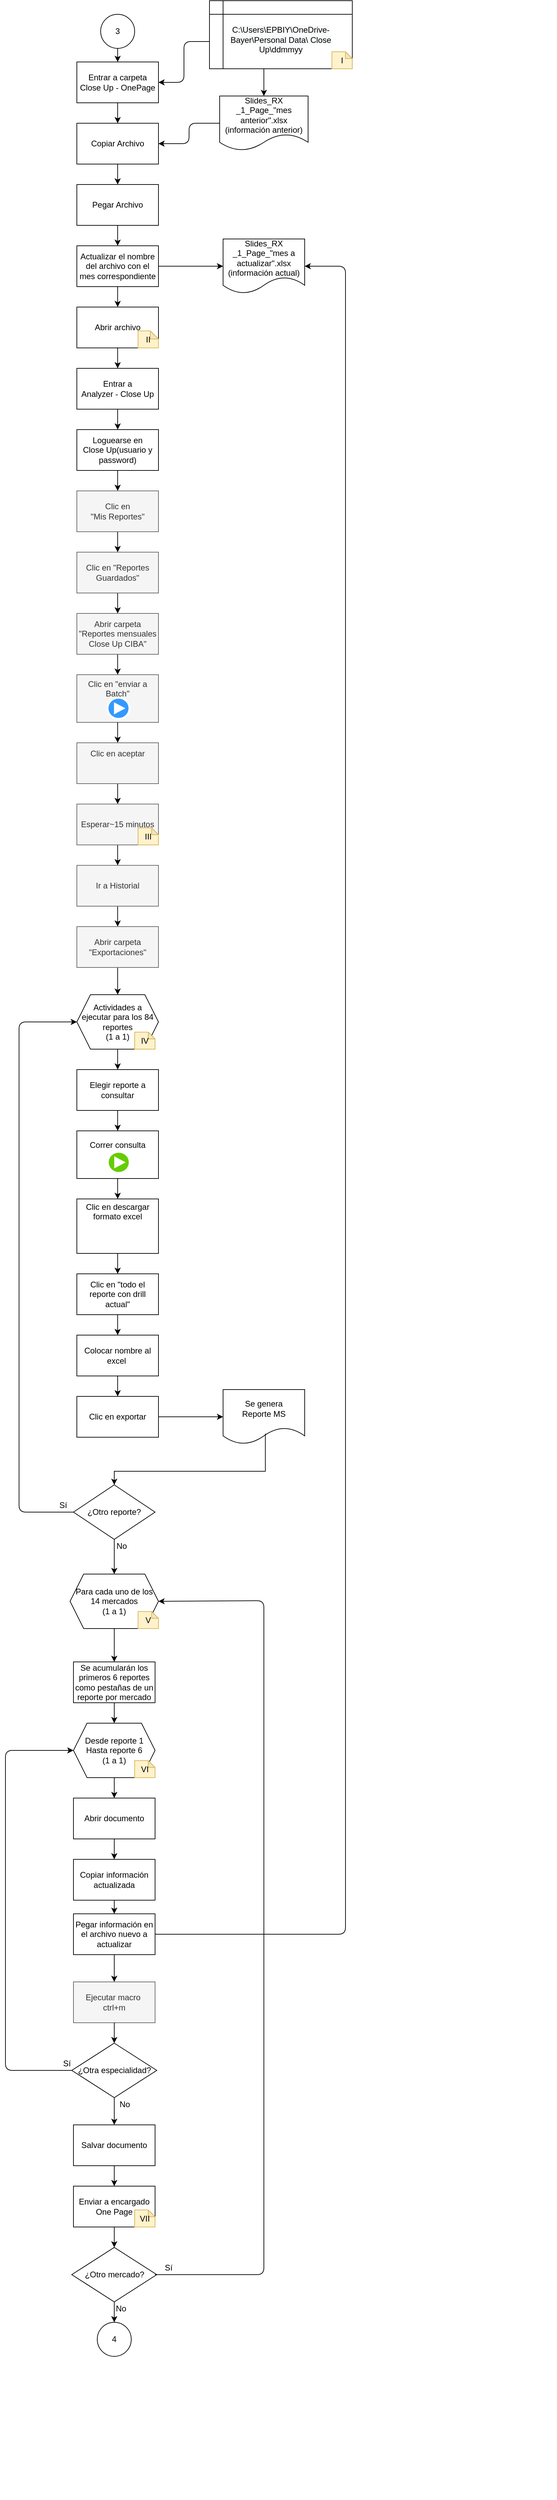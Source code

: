 <mxfile version="13.6.9" type="github">
  <diagram id="-NI7jD1zWgYqVaLlK_oN" name="Page-1">
    <mxGraphModel dx="925" dy="537" grid="1" gridSize="10" guides="1" tooltips="1" connect="1" arrows="1" fold="1" page="1" pageScale="1" pageWidth="1169" pageHeight="1654" math="0" shadow="0">
      <root>
        <mxCell id="0" />
        <mxCell id="1" parent="0" />
        <mxCell id="rOsCPLhGjKYMU-jZKiCi-13" value="" style="group;fillColor=#f5f5f5;strokeColor=#666666;fontColor=#333333;" parent="1" vertex="1" connectable="0">
          <mxGeometry x="165" y="1080" width="120" height="70" as="geometry" />
        </mxCell>
        <mxCell id="rOsCPLhGjKYMU-jZKiCi-7" value="Clic en &quot;enviar a Batch&quot;&lt;br&gt;&lt;br&gt;&lt;br&gt;" style="whiteSpace=wrap;html=1;fillColor=#f5f5f5;strokeColor=#666666;fontColor=#333333;" parent="rOsCPLhGjKYMU-jZKiCi-13" vertex="1">
          <mxGeometry width="120" height="70" as="geometry" />
        </mxCell>
        <mxCell id="rOsCPLhGjKYMU-jZKiCi-8" value="" style="shape=mxgraph.bpmn.shape;html=1;verticalLabelPosition=bottom;labelBackgroundColor=#ffffff;verticalAlign=top;align=center;perimeter=ellipsePerimeter;outlineConnect=0;outline=end;symbol=signal;rotation=90;strokeColor=#FFFFFF;fillColor=#3399FF;" parent="rOsCPLhGjKYMU-jZKiCi-13" vertex="1">
          <mxGeometry x="45.63" y="33.13" width="31.25" height="32.5" as="geometry" />
        </mxCell>
        <mxCell id="CPMlRQxNfgsovF9pAXsS-1" value="3&lt;br&gt;" style="ellipse;whiteSpace=wrap;html=1;aspect=fixed;" parent="1" vertex="1">
          <mxGeometry x="200" y="110" width="50" height="50" as="geometry" />
        </mxCell>
        <mxCell id="CPMlRQxNfgsovF9pAXsS-2" value="Entrar a carpeta Close Up - OnePage" style="whiteSpace=wrap;html=1;" parent="1" vertex="1">
          <mxGeometry x="165" y="180" width="120" height="60" as="geometry" />
        </mxCell>
        <mxCell id="CPMlRQxNfgsovF9pAXsS-6" value="Copiar Archivo" style="whiteSpace=wrap;html=1;" parent="1" vertex="1">
          <mxGeometry x="165" y="270" width="120" height="60" as="geometry" />
        </mxCell>
        <mxCell id="CPMlRQxNfgsovF9pAXsS-11" value="Slides_RX _1_Page_&quot;mes anterior&quot;.xlsx (información anterior)" style="shape=document;whiteSpace=wrap;html=1;boundedLbl=1;" parent="1" vertex="1">
          <mxGeometry x="375" y="230" width="130" height="80" as="geometry" />
        </mxCell>
        <mxCell id="CPMlRQxNfgsovF9pAXsS-12" value="" style="endArrow=classic;html=1;exitX=0.5;exitY=1;exitDx=0;exitDy=0;entryX=0.5;entryY=0;entryDx=0;entryDy=0;" parent="1" source="CPMlRQxNfgsovF9pAXsS-1" target="CPMlRQxNfgsovF9pAXsS-2" edge="1">
          <mxGeometry width="50" height="50" relative="1" as="geometry">
            <mxPoint x="380" y="320" as="sourcePoint" />
            <mxPoint x="430" y="270" as="targetPoint" />
          </mxGeometry>
        </mxCell>
        <mxCell id="CPMlRQxNfgsovF9pAXsS-13" value="" style="endArrow=classic;html=1;exitX=0.5;exitY=1;exitDx=0;exitDy=0;entryX=0.5;entryY=0;entryDx=0;entryDy=0;" parent="1" source="CPMlRQxNfgsovF9pAXsS-2" target="CPMlRQxNfgsovF9pAXsS-6" edge="1">
          <mxGeometry width="50" height="50" relative="1" as="geometry">
            <mxPoint x="380" y="320" as="sourcePoint" />
            <mxPoint x="430" y="270" as="targetPoint" />
          </mxGeometry>
        </mxCell>
        <mxCell id="CPMlRQxNfgsovF9pAXsS-14" value="" style="endArrow=classic;html=1;exitX=0.5;exitY=1;exitDx=0;exitDy=0;entryX=0.5;entryY=0;entryDx=0;entryDy=0;" parent="1" target="CPMlRQxNfgsovF9pAXsS-11" edge="1">
          <mxGeometry width="50" height="50" relative="1" as="geometry">
            <mxPoint x="440" y="190" as="sourcePoint" />
            <mxPoint x="430" y="270" as="targetPoint" />
          </mxGeometry>
        </mxCell>
        <mxCell id="CPMlRQxNfgsovF9pAXsS-20" value="" style="edgeStyle=elbowEdgeStyle;elbow=horizontal;endArrow=classic;html=1;exitX=0;exitY=0.5;exitDx=0;exitDy=0;entryX=1;entryY=0.5;entryDx=0;entryDy=0;" parent="1" target="CPMlRQxNfgsovF9pAXsS-2" edge="1">
          <mxGeometry width="50" height="50" relative="1" as="geometry">
            <mxPoint x="360" y="150" as="sourcePoint" />
            <mxPoint x="430" y="270" as="targetPoint" />
          </mxGeometry>
        </mxCell>
        <mxCell id="CPMlRQxNfgsovF9pAXsS-22" value="" style="edgeStyle=elbowEdgeStyle;elbow=horizontal;endArrow=classic;html=1;exitX=0;exitY=0.5;exitDx=0;exitDy=0;entryX=1;entryY=0.5;entryDx=0;entryDy=0;" parent="1" source="CPMlRQxNfgsovF9pAXsS-11" target="CPMlRQxNfgsovF9pAXsS-6" edge="1">
          <mxGeometry width="50" height="50" relative="1" as="geometry">
            <mxPoint x="370" y="160" as="sourcePoint" />
            <mxPoint x="295" y="220" as="targetPoint" />
          </mxGeometry>
        </mxCell>
        <mxCell id="CPMlRQxNfgsovF9pAXsS-23" value="Pegar Archivo" style="whiteSpace=wrap;html=1;" parent="1" vertex="1">
          <mxGeometry x="165" y="360" width="120" height="60" as="geometry" />
        </mxCell>
        <mxCell id="CPMlRQxNfgsovF9pAXsS-36" value="" style="edgeStyle=orthogonalEdgeStyle;orthogonalLoop=1;jettySize=auto;html=1;" parent="1" source="CPMlRQxNfgsovF9pAXsS-24" target="CPMlRQxNfgsovF9pAXsS-25" edge="1">
          <mxGeometry relative="1" as="geometry" />
        </mxCell>
        <mxCell id="CPMlRQxNfgsovF9pAXsS-24" value="Actualizar el nombre del archivo con el mes correspondiente" style="whiteSpace=wrap;html=1;" parent="1" vertex="1">
          <mxGeometry x="165" y="450" width="120" height="60" as="geometry" />
        </mxCell>
        <mxCell id="CPMlRQxNfgsovF9pAXsS-25" value="Slides_RX _1_Page_&quot;mes a actualizar&quot;.xlsx (información actual)" style="shape=document;whiteSpace=wrap;html=1;boundedLbl=1;" parent="1" vertex="1">
          <mxGeometry x="380" y="440" width="120" height="80" as="geometry" />
        </mxCell>
        <mxCell id="CPMlRQxNfgsovF9pAXsS-26" value="Abrir archivo" style="whiteSpace=wrap;html=1;" parent="1" vertex="1">
          <mxGeometry x="165" y="540" width="120" height="60" as="geometry" />
        </mxCell>
        <mxCell id="CPMlRQxNfgsovF9pAXsS-34" value="" style="edgeStyle=orthogonalEdgeStyle;orthogonalLoop=1;jettySize=auto;html=1;" parent="1" source="CPMlRQxNfgsovF9pAXsS-27" target="CPMlRQxNfgsovF9pAXsS-28" edge="1">
          <mxGeometry relative="1" as="geometry" />
        </mxCell>
        <mxCell id="CPMlRQxNfgsovF9pAXsS-27" value="Entrar a &lt;br&gt;Analyzer - Close Up" style="whiteSpace=wrap;html=1;" parent="1" vertex="1">
          <mxGeometry x="165" y="630" width="120" height="60" as="geometry" />
        </mxCell>
        <mxCell id="rOsCPLhGjKYMU-jZKiCi-2" value="" style="edgeStyle=orthogonalEdgeStyle;orthogonalLoop=1;jettySize=auto;html=1;" parent="1" source="CPMlRQxNfgsovF9pAXsS-28" target="rOsCPLhGjKYMU-jZKiCi-1" edge="1">
          <mxGeometry relative="1" as="geometry" />
        </mxCell>
        <mxCell id="CPMlRQxNfgsovF9pAXsS-28" value="Loguearse en &lt;br&gt;Close Up(usuario y password)" style="whiteSpace=wrap;html=1;" parent="1" vertex="1">
          <mxGeometry x="165" y="720" width="120" height="60" as="geometry" />
        </mxCell>
        <mxCell id="CPMlRQxNfgsovF9pAXsS-29" value="" style="endArrow=classic;html=1;exitX=0.5;exitY=1;exitDx=0;exitDy=0;entryX=0.5;entryY=0;entryDx=0;entryDy=0;" parent="1" source="CPMlRQxNfgsovF9pAXsS-6" target="CPMlRQxNfgsovF9pAXsS-23" edge="1">
          <mxGeometry width="50" height="50" relative="1" as="geometry">
            <mxPoint x="380" y="480" as="sourcePoint" />
            <mxPoint x="430" y="430" as="targetPoint" />
          </mxGeometry>
        </mxCell>
        <mxCell id="CPMlRQxNfgsovF9pAXsS-30" value="" style="endArrow=classic;html=1;exitX=0.5;exitY=1;exitDx=0;exitDy=0;" parent="1" source="CPMlRQxNfgsovF9pAXsS-23" target="CPMlRQxNfgsovF9pAXsS-24" edge="1">
          <mxGeometry width="50" height="50" relative="1" as="geometry">
            <mxPoint x="380" y="480" as="sourcePoint" />
            <mxPoint x="430" y="430" as="targetPoint" />
          </mxGeometry>
        </mxCell>
        <mxCell id="CPMlRQxNfgsovF9pAXsS-31" value="" style="endArrow=classic;html=1;exitX=0.5;exitY=1;exitDx=0;exitDy=0;entryX=0.5;entryY=0;entryDx=0;entryDy=0;" parent="1" source="CPMlRQxNfgsovF9pAXsS-24" target="CPMlRQxNfgsovF9pAXsS-26" edge="1">
          <mxGeometry width="50" height="50" relative="1" as="geometry">
            <mxPoint x="380" y="480" as="sourcePoint" />
            <mxPoint x="430" y="430" as="targetPoint" />
          </mxGeometry>
        </mxCell>
        <mxCell id="CPMlRQxNfgsovF9pAXsS-32" value="" style="endArrow=classic;html=1;exitX=0.5;exitY=1;exitDx=0;exitDy=0;entryX=0.5;entryY=0;entryDx=0;entryDy=0;" parent="1" source="CPMlRQxNfgsovF9pAXsS-26" target="CPMlRQxNfgsovF9pAXsS-27" edge="1">
          <mxGeometry width="50" height="50" relative="1" as="geometry">
            <mxPoint x="380" y="480" as="sourcePoint" />
            <mxPoint x="430" y="430" as="targetPoint" />
          </mxGeometry>
        </mxCell>
        <mxCell id="rOsCPLhGjKYMU-jZKiCi-4" value="" style="edgeStyle=orthogonalEdgeStyle;orthogonalLoop=1;jettySize=auto;html=1;" parent="1" source="rOsCPLhGjKYMU-jZKiCi-1" target="rOsCPLhGjKYMU-jZKiCi-3" edge="1">
          <mxGeometry relative="1" as="geometry" />
        </mxCell>
        <mxCell id="rOsCPLhGjKYMU-jZKiCi-1" value="Clic en &lt;br&gt;&quot;Mis Reportes&quot;" style="whiteSpace=wrap;html=1;fillColor=#f5f5f5;strokeColor=#666666;fontColor=#333333;" parent="1" vertex="1">
          <mxGeometry x="165" y="810" width="120" height="60" as="geometry" />
        </mxCell>
        <mxCell id="rOsCPLhGjKYMU-jZKiCi-6" value="" style="edgeStyle=orthogonalEdgeStyle;orthogonalLoop=1;jettySize=auto;html=1;" parent="1" source="rOsCPLhGjKYMU-jZKiCi-3" target="rOsCPLhGjKYMU-jZKiCi-5" edge="1">
          <mxGeometry relative="1" as="geometry" />
        </mxCell>
        <mxCell id="rOsCPLhGjKYMU-jZKiCi-3" value="Clic en &quot;Reportes Guardados&quot;" style="whiteSpace=wrap;html=1;fillColor=#f5f5f5;strokeColor=#666666;fontColor=#333333;" parent="1" vertex="1">
          <mxGeometry x="165" y="900" width="120" height="60" as="geometry" />
        </mxCell>
        <mxCell id="rOsCPLhGjKYMU-jZKiCi-12" value="" style="edgeStyle=orthogonalEdgeStyle;orthogonalLoop=1;jettySize=auto;html=1;" parent="1" source="rOsCPLhGjKYMU-jZKiCi-5" edge="1">
          <mxGeometry relative="1" as="geometry">
            <mxPoint x="225" y="1080" as="targetPoint" />
          </mxGeometry>
        </mxCell>
        <mxCell id="rOsCPLhGjKYMU-jZKiCi-5" value="Abrir carpeta &quot;Reportes mensuales Close Up CIBA&quot;" style="whiteSpace=wrap;html=1;fillColor=#f5f5f5;strokeColor=#666666;fontColor=#333333;" parent="1" vertex="1">
          <mxGeometry x="165" y="990" width="120" height="60" as="geometry" />
        </mxCell>
        <mxCell id="rOsCPLhGjKYMU-jZKiCi-38" value="" style="edgeStyle=orthogonalEdgeStyle;orthogonalLoop=1;jettySize=auto;html=1;" parent="1" source="rOsCPLhGjKYMU-jZKiCi-17" target="rOsCPLhGjKYMU-jZKiCi-37" edge="1">
          <mxGeometry relative="1" as="geometry" />
        </mxCell>
        <mxCell id="rOsCPLhGjKYMU-jZKiCi-17" value="Clic en aceptar&lt;br&gt;&lt;br&gt;&lt;br&gt;" style="whiteSpace=wrap;html=1;fillColor=#f5f5f5;strokeColor=#666666;fontColor=#333333;" parent="1" vertex="1">
          <mxGeometry x="165" y="1180" width="120" height="60" as="geometry" />
        </mxCell>
        <mxCell id="rOsCPLhGjKYMU-jZKiCi-30" value="" style="shape=image;html=1;verticalAlign=top;verticalLabelPosition=bottom;labelBackgroundColor=#ffffff;imageAspect=0;aspect=fixed;image=https://cdn3.iconfinder.com/data/icons/musthave/128/Check.png;strokeColor=#FFFFFF;fillColor=#3399FF;" parent="1" vertex="1">
          <mxGeometry x="211" y="1212" width="28" height="28" as="geometry" />
        </mxCell>
        <mxCell id="rOsCPLhGjKYMU-jZKiCi-35" value="" style="edgeStyle=orthogonalEdgeStyle;orthogonalLoop=1;jettySize=auto;html=1;" parent="1" source="rOsCPLhGjKYMU-jZKiCi-7" edge="1">
          <mxGeometry relative="1" as="geometry">
            <mxPoint x="225" y="1180" as="targetPoint" />
          </mxGeometry>
        </mxCell>
        <mxCell id="rOsCPLhGjKYMU-jZKiCi-40" value="" style="edgeStyle=orthogonalEdgeStyle;orthogonalLoop=1;jettySize=auto;html=1;" parent="1" source="rOsCPLhGjKYMU-jZKiCi-37" target="rOsCPLhGjKYMU-jZKiCi-39" edge="1">
          <mxGeometry relative="1" as="geometry" />
        </mxCell>
        <mxCell id="rOsCPLhGjKYMU-jZKiCi-37" value="Esperar~15 minutos" style="whiteSpace=wrap;html=1;fillColor=#f5f5f5;strokeColor=#666666;fontColor=#333333;" parent="1" vertex="1">
          <mxGeometry x="165" y="1270" width="120" height="60" as="geometry" />
        </mxCell>
        <mxCell id="rOsCPLhGjKYMU-jZKiCi-42" value="" style="edgeStyle=orthogonalEdgeStyle;orthogonalLoop=1;jettySize=auto;html=1;" parent="1" source="rOsCPLhGjKYMU-jZKiCi-39" target="rOsCPLhGjKYMU-jZKiCi-41" edge="1">
          <mxGeometry relative="1" as="geometry" />
        </mxCell>
        <mxCell id="rOsCPLhGjKYMU-jZKiCi-39" value="Ir a Historial" style="whiteSpace=wrap;html=1;fillColor=#f5f5f5;strokeColor=#666666;fontColor=#333333;" parent="1" vertex="1">
          <mxGeometry x="165" y="1360" width="120" height="60" as="geometry" />
        </mxCell>
        <mxCell id="rOsCPLhGjKYMU-jZKiCi-99" value="" style="edgeStyle=orthogonalEdgeStyle;rounded=0;orthogonalLoop=1;jettySize=auto;html=1;" parent="1" source="rOsCPLhGjKYMU-jZKiCi-41" target="rOsCPLhGjKYMU-jZKiCi-98" edge="1">
          <mxGeometry relative="1" as="geometry" />
        </mxCell>
        <mxCell id="rOsCPLhGjKYMU-jZKiCi-41" value="Abrir carpeta &quot;Exportaciones&quot;" style="whiteSpace=wrap;html=1;fillColor=#f5f5f5;strokeColor=#666666;fontColor=#333333;" parent="1" vertex="1">
          <mxGeometry x="165" y="1450" width="120" height="60" as="geometry" />
        </mxCell>
        <mxCell id="rOsCPLhGjKYMU-jZKiCi-56" value="" style="edgeStyle=orthogonalEdgeStyle;orthogonalLoop=1;jettySize=auto;html=1;" parent="1" source="rOsCPLhGjKYMU-jZKiCi-52" target="rOsCPLhGjKYMU-jZKiCi-54" edge="1">
          <mxGeometry relative="1" as="geometry" />
        </mxCell>
        <mxCell id="rOsCPLhGjKYMU-jZKiCi-70" value="" style="endArrow=classic;html=1;entryX=1;entryY=0.5;entryDx=0;entryDy=0;exitX=1;exitY=0.5;exitDx=0;exitDy=0;" parent="1" source="rOsCPLhGjKYMU-jZKiCi-68" target="CPMlRQxNfgsovF9pAXsS-25" edge="1">
          <mxGeometry width="50" height="50" relative="1" as="geometry">
            <mxPoint x="460" y="2520" as="sourcePoint" />
            <mxPoint x="640" y="480" as="targetPoint" />
            <Array as="points">
              <mxPoint x="560" y="2930" />
              <mxPoint x="560" y="480" />
            </Array>
          </mxGeometry>
        </mxCell>
        <mxCell id="rOsCPLhGjKYMU-jZKiCi-80" value="" style="endArrow=classic;html=1;entryX=0;entryY=0.5;entryDx=0;entryDy=0;exitX=0;exitY=0.5;exitDx=0;exitDy=0;" parent="1" source="rOsCPLhGjKYMU-jZKiCi-71" target="rOsCPLhGjKYMU-jZKiCi-98" edge="1">
          <mxGeometry width="50" height="50" relative="1" as="geometry">
            <mxPoint x="30" y="2690" as="sourcePoint" />
            <mxPoint x="130" y="1558.519" as="targetPoint" />
            <Array as="points">
              <mxPoint x="80" y="2310" />
              <mxPoint x="80" y="1590" />
            </Array>
          </mxGeometry>
        </mxCell>
        <mxCell id="rOsCPLhGjKYMU-jZKiCi-96" value="" style="group" parent="1" vertex="1" connectable="0">
          <mxGeometry x="165" y="2050" width="335" height="160" as="geometry" />
        </mxCell>
        <mxCell id="rOsCPLhGjKYMU-jZKiCi-54" value="Colocar nombre al excel&amp;nbsp;" style="whiteSpace=wrap;html=1;" parent="rOsCPLhGjKYMU-jZKiCi-96" vertex="1">
          <mxGeometry width="120" height="60" as="geometry" />
        </mxCell>
        <mxCell id="rOsCPLhGjKYMU-jZKiCi-57" value="Clic en exportar" style="whiteSpace=wrap;html=1;" parent="rOsCPLhGjKYMU-jZKiCi-96" vertex="1">
          <mxGeometry y="90" width="120" height="60" as="geometry" />
        </mxCell>
        <mxCell id="rOsCPLhGjKYMU-jZKiCi-58" value="" style="edgeStyle=orthogonalEdgeStyle;orthogonalLoop=1;jettySize=auto;html=1;" parent="rOsCPLhGjKYMU-jZKiCi-96" source="rOsCPLhGjKYMU-jZKiCi-54" target="rOsCPLhGjKYMU-jZKiCi-57" edge="1">
          <mxGeometry relative="1" as="geometry" />
        </mxCell>
        <mxCell id="rOsCPLhGjKYMU-jZKiCi-60" value="Se genera&lt;br&gt;Reporte MS" style="shape=document;whiteSpace=wrap;html=1;boundedLbl=1;" parent="rOsCPLhGjKYMU-jZKiCi-96" vertex="1">
          <mxGeometry x="215" y="80" width="120" height="80" as="geometry" />
        </mxCell>
        <mxCell id="rOsCPLhGjKYMU-jZKiCi-61" value="" style="edgeStyle=orthogonalEdgeStyle;orthogonalLoop=1;jettySize=auto;html=1;" parent="rOsCPLhGjKYMU-jZKiCi-96" source="rOsCPLhGjKYMU-jZKiCi-57" target="rOsCPLhGjKYMU-jZKiCi-60" edge="1">
          <mxGeometry relative="1" as="geometry" />
        </mxCell>
        <mxCell id="rOsCPLhGjKYMU-jZKiCi-97" value="" style="group" parent="1" vertex="1" connectable="0">
          <mxGeometry x="165" y="1660" width="120" height="360" as="geometry" />
        </mxCell>
        <mxCell id="rOsCPLhGjKYMU-jZKiCi-43" value="Elegir reporte a consultar" style="whiteSpace=wrap;html=1;" parent="rOsCPLhGjKYMU-jZKiCi-97" vertex="1">
          <mxGeometry width="120" height="60" as="geometry" />
        </mxCell>
        <mxCell id="rOsCPLhGjKYMU-jZKiCi-44" value="Correr consulta&lt;br&gt;&lt;br&gt;&lt;br&gt;" style="whiteSpace=wrap;html=1;" parent="rOsCPLhGjKYMU-jZKiCi-97" vertex="1">
          <mxGeometry y="90" width="120" height="70" as="geometry" />
        </mxCell>
        <mxCell id="rOsCPLhGjKYMU-jZKiCi-46" value="" style="edgeStyle=orthogonalEdgeStyle;orthogonalLoop=1;jettySize=auto;html=1;" parent="rOsCPLhGjKYMU-jZKiCi-97" source="rOsCPLhGjKYMU-jZKiCi-43" target="rOsCPLhGjKYMU-jZKiCi-44" edge="1">
          <mxGeometry relative="1" as="geometry" />
        </mxCell>
        <mxCell id="rOsCPLhGjKYMU-jZKiCi-48" value="" style="shape=mxgraph.bpmn.shape;html=1;verticalLabelPosition=bottom;labelBackgroundColor=#ffffff;verticalAlign=top;align=center;perimeter=ellipsePerimeter;outlineConnect=0;outline=end;symbol=signal;rotation=90;strokeColor=#FFFFFF;fillColor=#66CC00;" parent="rOsCPLhGjKYMU-jZKiCi-97" vertex="1">
          <mxGeometry x="46" y="120" width="31.25" height="32.5" as="geometry" />
        </mxCell>
        <mxCell id="rOsCPLhGjKYMU-jZKiCi-49" value="Clic en descargar formato excel&lt;br&gt;&lt;br&gt;&lt;br&gt;&lt;br&gt;" style="whiteSpace=wrap;html=1;" parent="rOsCPLhGjKYMU-jZKiCi-97" vertex="1">
          <mxGeometry y="190" width="120" height="80" as="geometry" />
        </mxCell>
        <mxCell id="rOsCPLhGjKYMU-jZKiCi-50" value="" style="edgeStyle=orthogonalEdgeStyle;orthogonalLoop=1;jettySize=auto;html=1;" parent="rOsCPLhGjKYMU-jZKiCi-97" source="rOsCPLhGjKYMU-jZKiCi-44" target="rOsCPLhGjKYMU-jZKiCi-49" edge="1">
          <mxGeometry relative="1" as="geometry" />
        </mxCell>
        <mxCell id="rOsCPLhGjKYMU-jZKiCi-51" value="" style="shape=image;html=1;verticalAlign=top;verticalLabelPosition=bottom;labelBackgroundColor=#ffffff;imageAspect=0;aspect=fixed;image=https://cdn4.iconfinder.com/data/icons/logos-and-brands/512/119_Excel_logo_logos-128.png;strokeColor=#FFFFFF;fillColor=#66CC00;" parent="rOsCPLhGjKYMU-jZKiCi-97" vertex="1">
          <mxGeometry x="44" y="230" width="30" height="30" as="geometry" />
        </mxCell>
        <mxCell id="rOsCPLhGjKYMU-jZKiCi-52" value="Clic en &quot;todo el reporte con drill actual&quot;" style="whiteSpace=wrap;html=1;" parent="rOsCPLhGjKYMU-jZKiCi-97" vertex="1">
          <mxGeometry y="300" width="120" height="60" as="geometry" />
        </mxCell>
        <mxCell id="rOsCPLhGjKYMU-jZKiCi-53" value="" style="edgeStyle=orthogonalEdgeStyle;orthogonalLoop=1;jettySize=auto;html=1;" parent="rOsCPLhGjKYMU-jZKiCi-97" source="rOsCPLhGjKYMU-jZKiCi-49" target="rOsCPLhGjKYMU-jZKiCi-52" edge="1">
          <mxGeometry relative="1" as="geometry" />
        </mxCell>
        <mxCell id="rOsCPLhGjKYMU-jZKiCi-98" value="Actividades a &lt;br&gt;ejecutar para los 84 reportes&lt;br&gt;(1 a 1)" style="shape=hexagon;perimeter=hexagonPerimeter2;whiteSpace=wrap;html=1;fixedSize=1;" parent="1" vertex="1">
          <mxGeometry x="165" y="1550" width="120" height="80" as="geometry" />
        </mxCell>
        <mxCell id="rOsCPLhGjKYMU-jZKiCi-100" value="" style="endArrow=classic;html=1;exitX=0.5;exitY=1;exitDx=0;exitDy=0;" parent="1" source="rOsCPLhGjKYMU-jZKiCi-98" target="rOsCPLhGjKYMU-jZKiCi-43" edge="1">
          <mxGeometry width="50" height="50" relative="1" as="geometry">
            <mxPoint x="210" y="1580" as="sourcePoint" />
            <mxPoint x="260" y="1530" as="targetPoint" />
          </mxGeometry>
        </mxCell>
        <mxCell id="rOsCPLhGjKYMU-jZKiCi-101" value="" style="group" parent="1" vertex="1" connectable="0">
          <mxGeometry x="120" y="2660" width="410" height="1100" as="geometry" />
        </mxCell>
        <mxCell id="rOsCPLhGjKYMU-jZKiCi-95" value="" style="group" parent="rOsCPLhGjKYMU-jZKiCi-101" vertex="1" connectable="0">
          <mxGeometry x="40" width="370" height="1100" as="geometry" />
        </mxCell>
        <mxCell id="rOsCPLhGjKYMU-jZKiCi-121" value="" style="group" parent="rOsCPLhGjKYMU-jZKiCi-95" vertex="1" connectable="0">
          <mxGeometry x="590" y="41" width="120" height="60" as="geometry" />
        </mxCell>
        <mxCell id="rOsCPLhGjKYMU-jZKiCi-126" value="" style="group" parent="rOsCPLhGjKYMU-jZKiCi-101" vertex="1" connectable="0">
          <mxGeometry y="240" width="270" height="860" as="geometry" />
        </mxCell>
        <mxCell id="rOsCPLhGjKYMU-jZKiCi-68" value="Pegar información en el archivo nuevo a actualizar" style="whiteSpace=wrap;html=1;" parent="rOsCPLhGjKYMU-jZKiCi-126" vertex="1">
          <mxGeometry x="40" width="120" height="60" as="geometry" />
        </mxCell>
        <mxCell id="rOsCPLhGjKYMU-jZKiCi-93" value="" style="group" parent="rOsCPLhGjKYMU-jZKiCi-126" vertex="1" connectable="0">
          <mxGeometry y="100" width="170" height="199" as="geometry" />
        </mxCell>
        <mxCell id="rOsCPLhGjKYMU-jZKiCi-74" value="Ejecutar macro&amp;nbsp;&lt;br&gt;ctrl+m" style="whiteSpace=wrap;html=1;fillColor=#f5f5f5;strokeColor=#666666;fontColor=#333333;" parent="rOsCPLhGjKYMU-jZKiCi-93" vertex="1">
          <mxGeometry x="40" width="120" height="60" as="geometry" />
        </mxCell>
        <mxCell id="rOsCPLhGjKYMU-jZKiCi-108" value="¿Otra especialidad?" style="rhombus;whiteSpace=wrap;html=1;" parent="rOsCPLhGjKYMU-jZKiCi-93" vertex="1">
          <mxGeometry x="37.5" y="90" width="125" height="80" as="geometry" />
        </mxCell>
        <mxCell id="rOsCPLhGjKYMU-jZKiCi-137" value="" style="endArrow=classic;html=1;exitX=0.5;exitY=1;exitDx=0;exitDy=0;" parent="rOsCPLhGjKYMU-jZKiCi-93" source="rOsCPLhGjKYMU-jZKiCi-74" target="rOsCPLhGjKYMU-jZKiCi-108" edge="1">
          <mxGeometry width="50" height="50" relative="1" as="geometry">
            <mxPoint x="90" y="230" as="sourcePoint" />
            <mxPoint x="140" y="180" as="targetPoint" />
          </mxGeometry>
        </mxCell>
        <mxCell id="rOsCPLhGjKYMU-jZKiCi-138" value="Sí" style="text;html=1;align=center;verticalAlign=middle;resizable=0;points=[];autosize=1;" parent="rOsCPLhGjKYMU-jZKiCi-93" vertex="1">
          <mxGeometry x="15" y="110" width="30" height="20" as="geometry" />
        </mxCell>
        <mxCell id="rOsCPLhGjKYMU-jZKiCi-139" value="No" style="text;html=1;align=center;verticalAlign=middle;resizable=0;points=[];autosize=1;" parent="rOsCPLhGjKYMU-jZKiCi-93" vertex="1">
          <mxGeometry x="100" y="170" width="30" height="20" as="geometry" />
        </mxCell>
        <mxCell id="rOsCPLhGjKYMU-jZKiCi-81" value="" style="endArrow=classic;html=1;entryX=0.5;entryY=0;entryDx=0;entryDy=0;exitX=0.5;exitY=1;exitDx=0;exitDy=0;" parent="rOsCPLhGjKYMU-jZKiCi-126" source="rOsCPLhGjKYMU-jZKiCi-108" target="rOsCPLhGjKYMU-jZKiCi-73" edge="1">
          <mxGeometry width="50" height="50" relative="1" as="geometry">
            <mxPoint x="70" y="300" as="sourcePoint" />
            <mxPoint x="305" y="70" as="targetPoint" />
            <Array as="points">
              <mxPoint x="100" y="300" />
            </Array>
          </mxGeometry>
        </mxCell>
        <mxCell id="rOsCPLhGjKYMU-jZKiCi-78" value="" style="edgeStyle=orthogonalEdgeStyle;orthogonalLoop=1;jettySize=auto;html=1;" parent="rOsCPLhGjKYMU-jZKiCi-126" source="rOsCPLhGjKYMU-jZKiCi-68" target="rOsCPLhGjKYMU-jZKiCi-74" edge="1">
          <mxGeometry relative="1" as="geometry" />
        </mxCell>
        <mxCell id="rOsCPLhGjKYMU-jZKiCi-73" value="Salvar documento" style="whiteSpace=wrap;html=1;" parent="rOsCPLhGjKYMU-jZKiCi-126" vertex="1">
          <mxGeometry x="40" y="310" width="120" height="60" as="geometry" />
        </mxCell>
        <mxCell id="rOsCPLhGjKYMU-jZKiCi-85" value="Enviar a encargado One Page" style="whiteSpace=wrap;html=1;" parent="rOsCPLhGjKYMU-jZKiCi-126" vertex="1">
          <mxGeometry x="40" y="400" width="120" height="60" as="geometry" />
        </mxCell>
        <mxCell id="rOsCPLhGjKYMU-jZKiCi-87" value="4" style="ellipse;whiteSpace=wrap;html=1;aspect=fixed;" parent="rOsCPLhGjKYMU-jZKiCi-126" vertex="1">
          <mxGeometry x="75" y="600" width="50" height="50" as="geometry" />
        </mxCell>
        <mxCell id="rOsCPLhGjKYMU-jZKiCi-142" value="" style="endArrow=classic;html=1;exitX=0.5;exitY=1;exitDx=0;exitDy=0;entryX=0.5;entryY=0;entryDx=0;entryDy=0;" parent="rOsCPLhGjKYMU-jZKiCi-126" source="rOsCPLhGjKYMU-jZKiCi-73" target="rOsCPLhGjKYMU-jZKiCi-85" edge="1">
          <mxGeometry width="50" height="50" relative="1" as="geometry">
            <mxPoint x="70" y="520" as="sourcePoint" />
            <mxPoint x="120" y="470" as="targetPoint" />
          </mxGeometry>
        </mxCell>
        <mxCell id="rOsCPLhGjKYMU-jZKiCi-141" value="" style="endArrow=classic;html=1;entryX=0.5;entryY=0;entryDx=0;entryDy=0;" parent="rOsCPLhGjKYMU-jZKiCi-126" target="rOsCPLhGjKYMU-jZKiCi-87" edge="1">
          <mxGeometry width="50" height="50" relative="1" as="geometry">
            <mxPoint x="100" y="570" as="sourcePoint" />
            <mxPoint x="120" y="470" as="targetPoint" />
          </mxGeometry>
        </mxCell>
        <mxCell id="rOsCPLhGjKYMU-jZKiCi-147" value="¿Otro mercado?" style="rhombus;whiteSpace=wrap;html=1;" parent="rOsCPLhGjKYMU-jZKiCi-126" vertex="1">
          <mxGeometry x="37.5" y="490" width="125" height="80" as="geometry" />
        </mxCell>
        <mxCell id="rOsCPLhGjKYMU-jZKiCi-148" value="" style="endArrow=classic;html=1;exitX=0.5;exitY=1;exitDx=0;exitDy=0;" parent="rOsCPLhGjKYMU-jZKiCi-126" source="rOsCPLhGjKYMU-jZKiCi-85" target="rOsCPLhGjKYMU-jZKiCi-147" edge="1">
          <mxGeometry width="50" height="50" relative="1" as="geometry">
            <mxPoint x="170" y="450" as="sourcePoint" />
            <mxPoint x="220" y="400" as="targetPoint" />
          </mxGeometry>
        </mxCell>
        <mxCell id="rOsCPLhGjKYMU-jZKiCi-149" value="No" style="text;html=1;strokeColor=none;fillColor=none;align=center;verticalAlign=middle;whiteSpace=wrap;rounded=0;" parent="rOsCPLhGjKYMU-jZKiCi-126" vertex="1">
          <mxGeometry x="90" y="570" width="40" height="20" as="geometry" />
        </mxCell>
        <mxCell id="rOsCPLhGjKYMU-jZKiCi-152" value="Sí" style="text;html=1;strokeColor=none;fillColor=none;align=center;verticalAlign=middle;whiteSpace=wrap;rounded=0;" parent="rOsCPLhGjKYMU-jZKiCi-126" vertex="1">
          <mxGeometry x="160" y="510" width="40" height="20" as="geometry" />
        </mxCell>
        <mxCell id="iIApUL4m-jLUWPLR39-s-9" value="VII" style="shape=note;whiteSpace=wrap;html=1;backgroundOutline=1;darkOpacity=0.05;fillColor=#fff2cc;strokeColor=#d6b656;size=10;" parent="rOsCPLhGjKYMU-jZKiCi-126" vertex="1">
          <mxGeometry x="130" y="435" width="30" height="25" as="geometry" />
        </mxCell>
        <mxCell id="rOsCPLhGjKYMU-jZKiCi-69" value="" style="edgeStyle=orthogonalEdgeStyle;orthogonalLoop=1;jettySize=auto;html=1;" parent="rOsCPLhGjKYMU-jZKiCi-101" source="rOsCPLhGjKYMU-jZKiCi-59" target="rOsCPLhGjKYMU-jZKiCi-68" edge="1">
          <mxGeometry relative="1" as="geometry" />
        </mxCell>
        <mxCell id="rOsCPLhGjKYMU-jZKiCi-59" value="Copiar información actualizada" style="whiteSpace=wrap;html=1;" parent="rOsCPLhGjKYMU-jZKiCi-101" vertex="1">
          <mxGeometry x="40" y="160" width="120" height="60" as="geometry" />
        </mxCell>
        <mxCell id="rOsCPLhGjKYMU-jZKiCi-75" value="Abrir documento" style="whiteSpace=wrap;html=1;" parent="rOsCPLhGjKYMU-jZKiCi-101" vertex="1">
          <mxGeometry x="40" y="70" width="120" height="60" as="geometry" />
        </mxCell>
        <mxCell id="rOsCPLhGjKYMU-jZKiCi-77" value="" style="edgeStyle=orthogonalEdgeStyle;orthogonalLoop=1;jettySize=auto;html=1;" parent="rOsCPLhGjKYMU-jZKiCi-101" source="rOsCPLhGjKYMU-jZKiCi-75" target="rOsCPLhGjKYMU-jZKiCi-59" edge="1">
          <mxGeometry relative="1" as="geometry" />
        </mxCell>
        <mxCell id="rOsCPLhGjKYMU-jZKiCi-122" value="" style="edgeStyle=orthogonalEdgeStyle;rounded=0;orthogonalLoop=1;jettySize=auto;html=1;exitX=0.518;exitY=0.809;exitDx=0;exitDy=0;exitPerimeter=0;entryX=0.5;entryY=0;entryDx=0;entryDy=0;" parent="1" source="rOsCPLhGjKYMU-jZKiCi-60" target="rOsCPLhGjKYMU-jZKiCi-71" edge="1">
          <mxGeometry relative="1" as="geometry">
            <mxPoint x="170" y="2230" as="targetPoint" />
            <Array as="points">
              <mxPoint x="442" y="2250" />
              <mxPoint x="220" y="2250" />
            </Array>
          </mxGeometry>
        </mxCell>
        <mxCell id="rOsCPLhGjKYMU-jZKiCi-127" value="" style="edgeStyle=orthogonalEdgeStyle;rounded=0;orthogonalLoop=1;jettySize=auto;html=1;entryX=0.5;entryY=0;entryDx=0;entryDy=0;exitX=0.5;exitY=1;exitDx=0;exitDy=0;" parent="1" source="rOsCPLhGjKYMU-jZKiCi-146" target="rOsCPLhGjKYMU-jZKiCi-116" edge="1">
          <mxGeometry relative="1" as="geometry">
            <mxPoint x="40" y="2500" as="sourcePoint" />
            <mxPoint x="200" y="2430" as="targetPoint" />
          </mxGeometry>
        </mxCell>
        <mxCell id="rOsCPLhGjKYMU-jZKiCi-71" value="¿Otro reporte?" style="rhombus;whiteSpace=wrap;html=1;" parent="1" vertex="1">
          <mxGeometry x="160" y="2270" width="120" height="80" as="geometry" />
        </mxCell>
        <mxCell id="rOsCPLhGjKYMU-jZKiCi-82" value="Sí" style="text;html=1;strokeColor=none;fillColor=none;align=center;verticalAlign=middle;whiteSpace=wrap;" parent="1" vertex="1">
          <mxGeometry x="125" y="2290" width="40" height="20" as="geometry" />
        </mxCell>
        <mxCell id="rOsCPLhGjKYMU-jZKiCi-84" value="No" style="text;html=1;strokeColor=none;fillColor=none;align=center;verticalAlign=middle;whiteSpace=wrap;" parent="1" vertex="1">
          <mxGeometry x="211" y="2350" width="40" height="20" as="geometry" />
        </mxCell>
        <mxCell id="rOsCPLhGjKYMU-jZKiCi-129" value="" style="edgeStyle=orthogonalEdgeStyle;rounded=0;orthogonalLoop=1;jettySize=auto;html=1;" parent="1" source="rOsCPLhGjKYMU-jZKiCi-116" target="rOsCPLhGjKYMU-jZKiCi-102" edge="1">
          <mxGeometry relative="1" as="geometry" />
        </mxCell>
        <mxCell id="rOsCPLhGjKYMU-jZKiCi-116" value="Se acumularán los primeros 6 reportes como pestañas de un reporte por mercado" style="rounded=0;whiteSpace=wrap;html=1;" parent="1" vertex="1">
          <mxGeometry x="160" y="2530" width="120" height="60" as="geometry" />
        </mxCell>
        <mxCell id="rOsCPLhGjKYMU-jZKiCi-130" value="" style="edgeStyle=orthogonalEdgeStyle;rounded=0;orthogonalLoop=1;jettySize=auto;html=1;" parent="1" source="rOsCPLhGjKYMU-jZKiCi-102" target="rOsCPLhGjKYMU-jZKiCi-75" edge="1">
          <mxGeometry relative="1" as="geometry" />
        </mxCell>
        <mxCell id="rOsCPLhGjKYMU-jZKiCi-102" value="Desde reporte 1&lt;br&gt;Hasta reporte 6&lt;br&gt;(1 a 1)" style="shape=hexagon;perimeter=hexagonPerimeter2;whiteSpace=wrap;html=1;fixedSize=1;" parent="1" vertex="1">
          <mxGeometry x="160" y="2620" width="120" height="80" as="geometry" />
        </mxCell>
        <mxCell id="rOsCPLhGjKYMU-jZKiCi-114" value="" style="endArrow=classic;html=1;exitX=0;exitY=0.5;exitDx=0;exitDy=0;entryX=0;entryY=0.5;entryDx=0;entryDy=0;" parent="1" source="rOsCPLhGjKYMU-jZKiCi-108" target="rOsCPLhGjKYMU-jZKiCi-102" edge="1">
          <mxGeometry width="50" height="50" relative="1" as="geometry">
            <mxPoint x="210" y="3180" as="sourcePoint" />
            <mxPoint x="260" y="3130" as="targetPoint" />
            <Array as="points">
              <mxPoint x="60" y="3130" />
              <mxPoint x="60" y="2660" />
            </Array>
          </mxGeometry>
        </mxCell>
        <mxCell id="rOsCPLhGjKYMU-jZKiCi-144" value="" style="endArrow=classic;html=1;exitX=0.5;exitY=1;exitDx=0;exitDy=0;entryX=0.5;entryY=0;entryDx=0;entryDy=0;" parent="1" source="rOsCPLhGjKYMU-jZKiCi-71" target="rOsCPLhGjKYMU-jZKiCi-146" edge="1">
          <mxGeometry width="50" height="50" relative="1" as="geometry">
            <mxPoint x="290" y="2560" as="sourcePoint" />
            <mxPoint x="340" y="2510" as="targetPoint" />
          </mxGeometry>
        </mxCell>
        <mxCell id="rOsCPLhGjKYMU-jZKiCi-146" value="Para cada uno de los 14 mercados &lt;br&gt;(1 a 1)" style="shape=hexagon;perimeter=hexagonPerimeter2;whiteSpace=wrap;html=1;fixedSize=1;" parent="1" vertex="1">
          <mxGeometry x="155" y="2401" width="130" height="80" as="geometry" />
        </mxCell>
        <mxCell id="rOsCPLhGjKYMU-jZKiCi-151" value="" style="endArrow=classic;html=1;entryX=1;entryY=0.5;entryDx=0;entryDy=0;" parent="1" target="rOsCPLhGjKYMU-jZKiCi-146" edge="1">
          <mxGeometry width="50" height="50" relative="1" as="geometry">
            <mxPoint x="280" y="3430" as="sourcePoint" />
            <mxPoint x="340" y="3300" as="targetPoint" />
            <Array as="points">
              <mxPoint x="440" y="3430" />
              <mxPoint x="440" y="2440" />
            </Array>
          </mxGeometry>
        </mxCell>
        <mxCell id="iIApUL4m-jLUWPLR39-s-1" value="&lt;br&gt;&lt;span style=&quot;color: rgb(0 , 0 , 0) ; font-family: &amp;#34;helvetica&amp;#34; ; font-size: 12px ; font-style: normal ; font-weight: 400 ; letter-spacing: normal ; text-align: center ; text-indent: 0px ; text-transform: none ; word-spacing: 0px ; background-color: rgb(248 , 249 , 250) ; display: inline ; float: none&quot;&gt;C:\Users\EPBIY\OneDrive-Bayer\Personal Data\ Close Up\ddmmyy&lt;/span&gt;" style="shape=internalStorage;whiteSpace=wrap;html=1;backgroundOutline=1;" parent="1" vertex="1">
          <mxGeometry x="360" y="90" width="210" height="100" as="geometry" />
        </mxCell>
        <mxCell id="iIApUL4m-jLUWPLR39-s-3" value="I" style="shape=note;whiteSpace=wrap;html=1;backgroundOutline=1;darkOpacity=0.05;fillColor=#fff2cc;strokeColor=#d6b656;size=10;" parent="1" vertex="1">
          <mxGeometry x="540" y="165" width="30" height="25" as="geometry" />
        </mxCell>
        <mxCell id="iIApUL4m-jLUWPLR39-s-4" value="III" style="shape=note;whiteSpace=wrap;html=1;backgroundOutline=1;darkOpacity=0.05;fillColor=#fff2cc;strokeColor=#d6b656;size=10;" parent="1" vertex="1">
          <mxGeometry x="255" y="1305" width="30" height="25" as="geometry" />
        </mxCell>
        <mxCell id="iIApUL4m-jLUWPLR39-s-5" value="IV" style="shape=note;whiteSpace=wrap;html=1;backgroundOutline=1;darkOpacity=0.05;fillColor=#fff2cc;strokeColor=#d6b656;size=10;" parent="1" vertex="1">
          <mxGeometry x="250" y="1605" width="30" height="25" as="geometry" />
        </mxCell>
        <mxCell id="iIApUL4m-jLUWPLR39-s-7" value="VI" style="shape=note;whiteSpace=wrap;html=1;backgroundOutline=1;darkOpacity=0.05;fillColor=#fff2cc;strokeColor=#d6b656;size=10;" parent="1" vertex="1">
          <mxGeometry x="250" y="2675" width="30" height="25" as="geometry" />
        </mxCell>
        <mxCell id="iIApUL4m-jLUWPLR39-s-8" value="II" style="shape=note;whiteSpace=wrap;html=1;backgroundOutline=1;darkOpacity=0.05;fillColor=#fff2cc;strokeColor=#d6b656;size=12;" parent="1" vertex="1">
          <mxGeometry x="255" y="575" width="30" height="25" as="geometry" />
        </mxCell>
        <mxCell id="iIApUL4m-jLUWPLR39-s-10" value="V" style="shape=note;whiteSpace=wrap;html=1;backgroundOutline=1;darkOpacity=0.05;fillColor=#fff2cc;strokeColor=#d6b656;size=10;" parent="1" vertex="1">
          <mxGeometry x="255" y="2456" width="30" height="25" as="geometry" />
        </mxCell>
      </root>
    </mxGraphModel>
  </diagram>
</mxfile>
